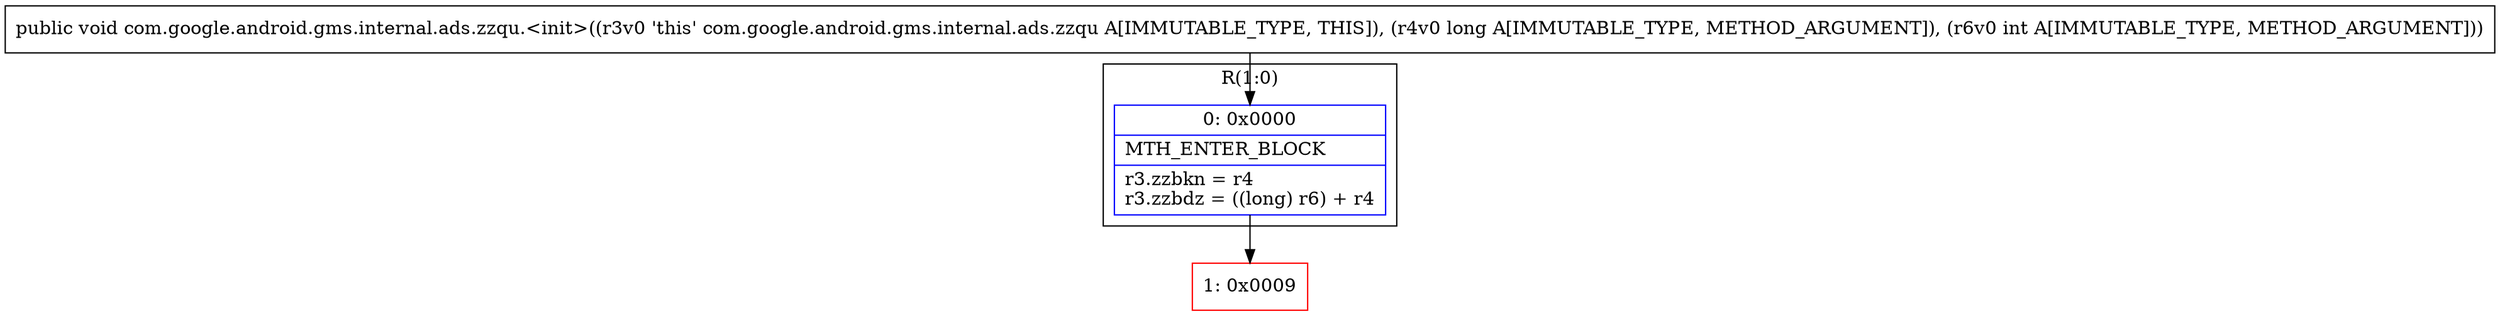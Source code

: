 digraph "CFG forcom.google.android.gms.internal.ads.zzqu.\<init\>(JI)V" {
subgraph cluster_Region_1763490425 {
label = "R(1:0)";
node [shape=record,color=blue];
Node_0 [shape=record,label="{0\:\ 0x0000|MTH_ENTER_BLOCK\l|r3.zzbkn = r4\lr3.zzbdz = ((long) r6) + r4\l}"];
}
Node_1 [shape=record,color=red,label="{1\:\ 0x0009}"];
MethodNode[shape=record,label="{public void com.google.android.gms.internal.ads.zzqu.\<init\>((r3v0 'this' com.google.android.gms.internal.ads.zzqu A[IMMUTABLE_TYPE, THIS]), (r4v0 long A[IMMUTABLE_TYPE, METHOD_ARGUMENT]), (r6v0 int A[IMMUTABLE_TYPE, METHOD_ARGUMENT])) }"];
MethodNode -> Node_0;
Node_0 -> Node_1;
}

